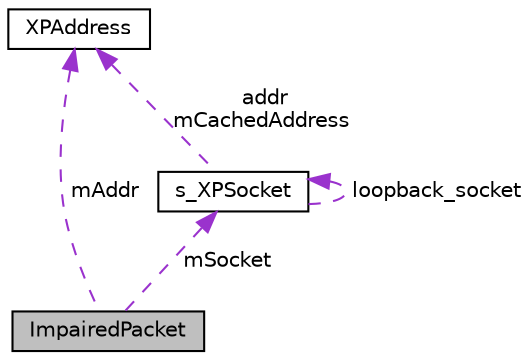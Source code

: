 digraph "ImpairedPacket"
{
  edge [fontname="Helvetica",fontsize="10",labelfontname="Helvetica",labelfontsize="10"];
  node [fontname="Helvetica",fontsize="10",shape=record];
  Node1 [label="ImpairedPacket",height=0.2,width=0.4,color="black", fillcolor="grey75", style="filled" fontcolor="black"];
  Node2 -> Node1 [dir="back",color="darkorchid3",fontsize="10",style="dashed",label=" mSocket" ,fontname="Helvetica"];
  Node2 [label="s_XPSocket",height=0.2,width=0.4,color="black", fillcolor="white", style="filled",URL="$structRNReplicaNet_1_1s__XPSocket.html"];
  Node2 -> Node2 [dir="back",color="darkorchid3",fontsize="10",style="dashed",label=" loopback_socket" ,fontname="Helvetica"];
  Node3 -> Node2 [dir="back",color="darkorchid3",fontsize="10",style="dashed",label=" addr\nmCachedAddress" ,fontname="Helvetica"];
  Node3 [label="XPAddress",height=0.2,width=0.4,color="black", fillcolor="white", style="filled",URL="$structRNReplicaNet_1_1XPAddress.html"];
  Node3 -> Node1 [dir="back",color="darkorchid3",fontsize="10",style="dashed",label=" mAddr" ,fontname="Helvetica"];
}
